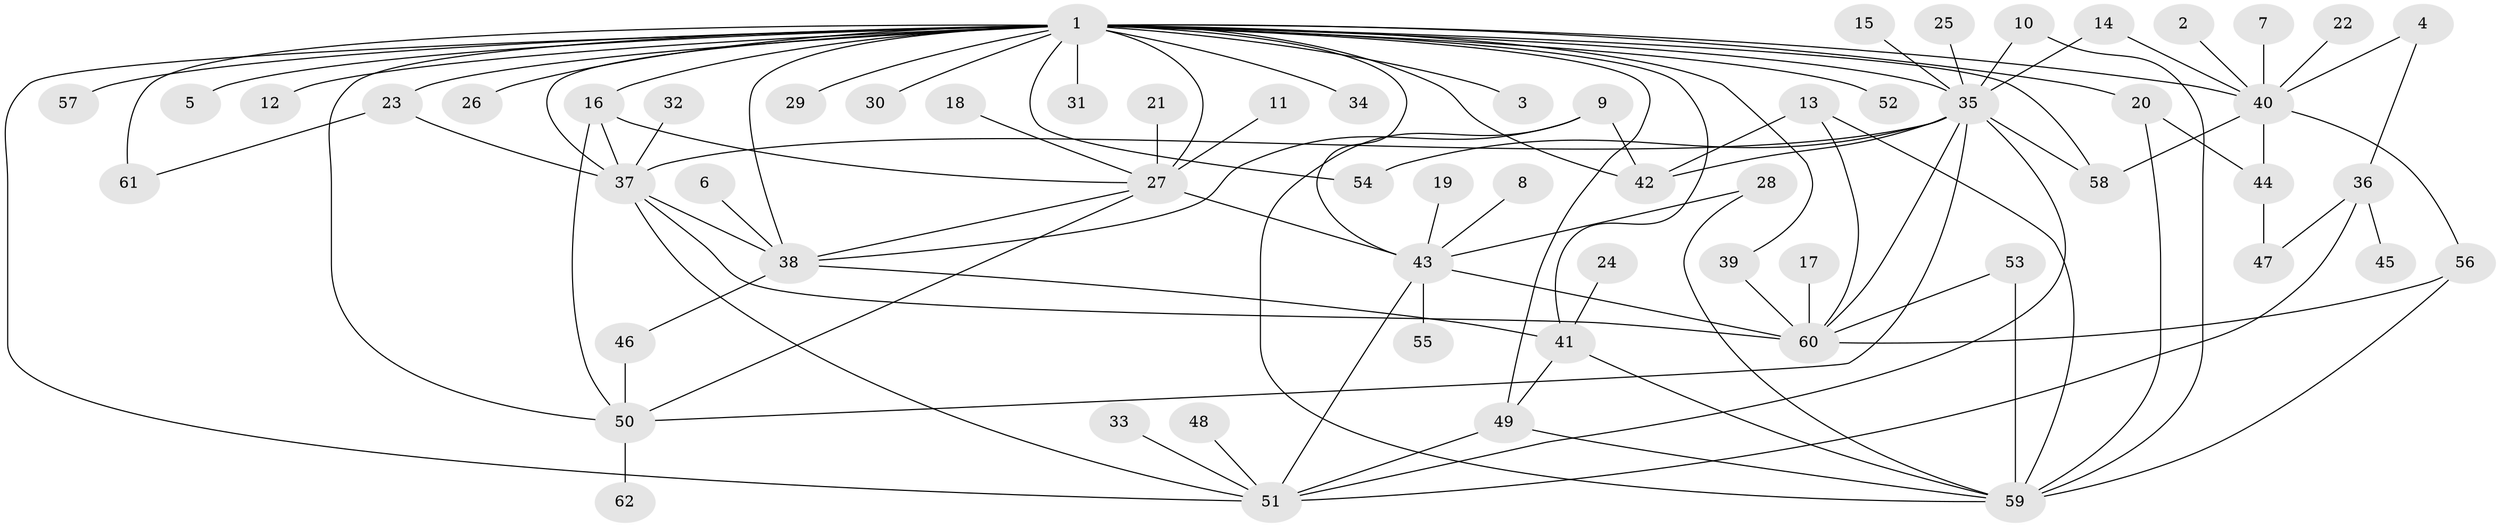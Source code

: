 // original degree distribution, {39: 0.008264462809917356, 8: 0.01652892561983471, 13: 0.008264462809917356, 4: 0.11570247933884298, 9: 0.01652892561983471, 10: 0.01652892561983471, 2: 0.2066115702479339, 1: 0.4132231404958678, 6: 0.008264462809917356, 12: 0.008264462809917356, 5: 0.024793388429752067, 3: 0.1322314049586777, 11: 0.008264462809917356, 7: 0.01652892561983471}
// Generated by graph-tools (version 1.1) at 2025/26/03/09/25 03:26:05]
// undirected, 62 vertices, 101 edges
graph export_dot {
graph [start="1"]
  node [color=gray90,style=filled];
  1;
  2;
  3;
  4;
  5;
  6;
  7;
  8;
  9;
  10;
  11;
  12;
  13;
  14;
  15;
  16;
  17;
  18;
  19;
  20;
  21;
  22;
  23;
  24;
  25;
  26;
  27;
  28;
  29;
  30;
  31;
  32;
  33;
  34;
  35;
  36;
  37;
  38;
  39;
  40;
  41;
  42;
  43;
  44;
  45;
  46;
  47;
  48;
  49;
  50;
  51;
  52;
  53;
  54;
  55;
  56;
  57;
  58;
  59;
  60;
  61;
  62;
  1 -- 3 [weight=1.0];
  1 -- 5 [weight=1.0];
  1 -- 12 [weight=1.0];
  1 -- 16 [weight=1.0];
  1 -- 20 [weight=1.0];
  1 -- 23 [weight=3.0];
  1 -- 26 [weight=1.0];
  1 -- 27 [weight=1.0];
  1 -- 29 [weight=1.0];
  1 -- 30 [weight=1.0];
  1 -- 31 [weight=1.0];
  1 -- 34 [weight=1.0];
  1 -- 35 [weight=1.0];
  1 -- 37 [weight=2.0];
  1 -- 38 [weight=1.0];
  1 -- 39 [weight=1.0];
  1 -- 40 [weight=1.0];
  1 -- 41 [weight=2.0];
  1 -- 42 [weight=3.0];
  1 -- 43 [weight=2.0];
  1 -- 49 [weight=1.0];
  1 -- 50 [weight=1.0];
  1 -- 51 [weight=1.0];
  1 -- 52 [weight=1.0];
  1 -- 54 [weight=1.0];
  1 -- 57 [weight=1.0];
  1 -- 58 [weight=2.0];
  1 -- 61 [weight=2.0];
  2 -- 40 [weight=1.0];
  4 -- 36 [weight=1.0];
  4 -- 40 [weight=1.0];
  6 -- 38 [weight=1.0];
  7 -- 40 [weight=1.0];
  8 -- 43 [weight=1.0];
  9 -- 38 [weight=1.0];
  9 -- 42 [weight=1.0];
  9 -- 59 [weight=1.0];
  10 -- 35 [weight=1.0];
  10 -- 59 [weight=1.0];
  11 -- 27 [weight=1.0];
  13 -- 42 [weight=1.0];
  13 -- 59 [weight=1.0];
  13 -- 60 [weight=1.0];
  14 -- 35 [weight=1.0];
  14 -- 40 [weight=1.0];
  15 -- 35 [weight=1.0];
  16 -- 27 [weight=1.0];
  16 -- 37 [weight=2.0];
  16 -- 50 [weight=1.0];
  17 -- 60 [weight=1.0];
  18 -- 27 [weight=1.0];
  19 -- 43 [weight=1.0];
  20 -- 44 [weight=1.0];
  20 -- 59 [weight=1.0];
  21 -- 27 [weight=1.0];
  22 -- 40 [weight=1.0];
  23 -- 37 [weight=1.0];
  23 -- 61 [weight=1.0];
  24 -- 41 [weight=1.0];
  25 -- 35 [weight=1.0];
  27 -- 38 [weight=1.0];
  27 -- 43 [weight=2.0];
  27 -- 50 [weight=1.0];
  28 -- 43 [weight=1.0];
  28 -- 59 [weight=1.0];
  32 -- 37 [weight=1.0];
  33 -- 51 [weight=1.0];
  35 -- 37 [weight=1.0];
  35 -- 42 [weight=1.0];
  35 -- 50 [weight=1.0];
  35 -- 51 [weight=1.0];
  35 -- 54 [weight=1.0];
  35 -- 58 [weight=1.0];
  35 -- 60 [weight=1.0];
  36 -- 45 [weight=1.0];
  36 -- 47 [weight=1.0];
  36 -- 51 [weight=1.0];
  37 -- 38 [weight=2.0];
  37 -- 51 [weight=1.0];
  37 -- 60 [weight=1.0];
  38 -- 41 [weight=1.0];
  38 -- 46 [weight=1.0];
  39 -- 60 [weight=1.0];
  40 -- 44 [weight=1.0];
  40 -- 56 [weight=1.0];
  40 -- 58 [weight=1.0];
  41 -- 49 [weight=1.0];
  41 -- 59 [weight=1.0];
  43 -- 51 [weight=1.0];
  43 -- 55 [weight=1.0];
  43 -- 60 [weight=2.0];
  44 -- 47 [weight=1.0];
  46 -- 50 [weight=1.0];
  48 -- 51 [weight=1.0];
  49 -- 51 [weight=1.0];
  49 -- 59 [weight=1.0];
  50 -- 62 [weight=1.0];
  53 -- 59 [weight=1.0];
  53 -- 60 [weight=1.0];
  56 -- 59 [weight=1.0];
  56 -- 60 [weight=1.0];
}
